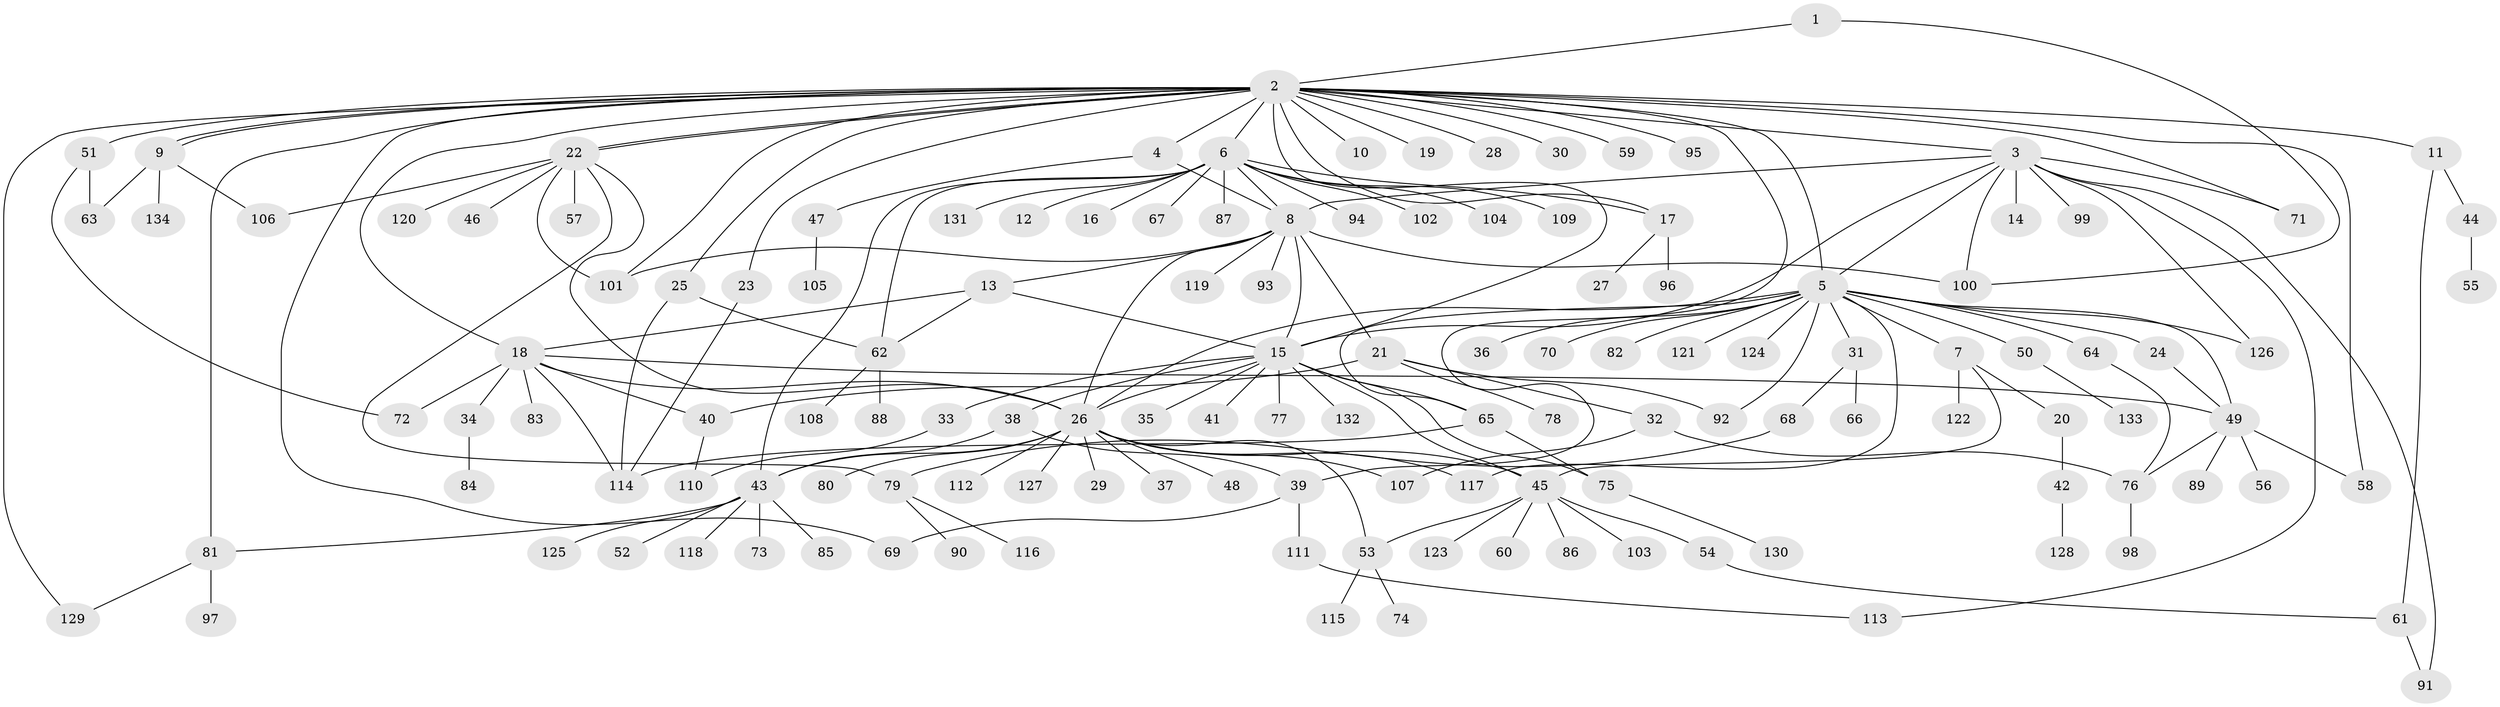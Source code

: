 // Generated by graph-tools (version 1.1) at 2025/35/03/09/25 02:35:43]
// undirected, 134 vertices, 186 edges
graph export_dot {
graph [start="1"]
  node [color=gray90,style=filled];
  1;
  2;
  3;
  4;
  5;
  6;
  7;
  8;
  9;
  10;
  11;
  12;
  13;
  14;
  15;
  16;
  17;
  18;
  19;
  20;
  21;
  22;
  23;
  24;
  25;
  26;
  27;
  28;
  29;
  30;
  31;
  32;
  33;
  34;
  35;
  36;
  37;
  38;
  39;
  40;
  41;
  42;
  43;
  44;
  45;
  46;
  47;
  48;
  49;
  50;
  51;
  52;
  53;
  54;
  55;
  56;
  57;
  58;
  59;
  60;
  61;
  62;
  63;
  64;
  65;
  66;
  67;
  68;
  69;
  70;
  71;
  72;
  73;
  74;
  75;
  76;
  77;
  78;
  79;
  80;
  81;
  82;
  83;
  84;
  85;
  86;
  87;
  88;
  89;
  90;
  91;
  92;
  93;
  94;
  95;
  96;
  97;
  98;
  99;
  100;
  101;
  102;
  103;
  104;
  105;
  106;
  107;
  108;
  109;
  110;
  111;
  112;
  113;
  114;
  115;
  116;
  117;
  118;
  119;
  120;
  121;
  122;
  123;
  124;
  125;
  126;
  127;
  128;
  129;
  130;
  131;
  132;
  133;
  134;
  1 -- 2;
  1 -- 100;
  2 -- 3;
  2 -- 4;
  2 -- 5;
  2 -- 6;
  2 -- 9;
  2 -- 9;
  2 -- 10;
  2 -- 11;
  2 -- 15;
  2 -- 17;
  2 -- 18;
  2 -- 19;
  2 -- 22;
  2 -- 22;
  2 -- 23;
  2 -- 25;
  2 -- 28;
  2 -- 30;
  2 -- 39;
  2 -- 51;
  2 -- 58;
  2 -- 59;
  2 -- 69;
  2 -- 71;
  2 -- 81;
  2 -- 95;
  2 -- 101;
  2 -- 129;
  3 -- 5;
  3 -- 8;
  3 -- 14;
  3 -- 15;
  3 -- 71;
  3 -- 91;
  3 -- 99;
  3 -- 100;
  3 -- 113;
  3 -- 126;
  4 -- 8;
  4 -- 47;
  5 -- 7;
  5 -- 24;
  5 -- 26;
  5 -- 31;
  5 -- 36;
  5 -- 49;
  5 -- 50;
  5 -- 64;
  5 -- 65;
  5 -- 70;
  5 -- 82;
  5 -- 92;
  5 -- 117;
  5 -- 121;
  5 -- 124;
  5 -- 126;
  6 -- 8;
  6 -- 12;
  6 -- 16;
  6 -- 17;
  6 -- 43;
  6 -- 62;
  6 -- 67;
  6 -- 87;
  6 -- 94;
  6 -- 102;
  6 -- 104;
  6 -- 109;
  6 -- 131;
  7 -- 20;
  7 -- 45;
  7 -- 122;
  8 -- 13;
  8 -- 15;
  8 -- 21;
  8 -- 26;
  8 -- 93;
  8 -- 100;
  8 -- 101;
  8 -- 119;
  9 -- 63;
  9 -- 106;
  9 -- 134;
  11 -- 44;
  11 -- 61;
  13 -- 15;
  13 -- 18;
  13 -- 62;
  15 -- 26;
  15 -- 33;
  15 -- 35;
  15 -- 38;
  15 -- 41;
  15 -- 45;
  15 -- 65;
  15 -- 75;
  15 -- 77;
  15 -- 132;
  17 -- 27;
  17 -- 96;
  18 -- 26;
  18 -- 34;
  18 -- 40;
  18 -- 49;
  18 -- 72;
  18 -- 83;
  18 -- 114;
  20 -- 42;
  21 -- 32;
  21 -- 40;
  21 -- 78;
  21 -- 92;
  22 -- 26;
  22 -- 46;
  22 -- 57;
  22 -- 79;
  22 -- 101;
  22 -- 106;
  22 -- 120;
  23 -- 114;
  24 -- 49;
  25 -- 62;
  25 -- 114;
  26 -- 29;
  26 -- 37;
  26 -- 43;
  26 -- 45;
  26 -- 48;
  26 -- 53;
  26 -- 80;
  26 -- 107;
  26 -- 112;
  26 -- 117;
  26 -- 127;
  31 -- 66;
  31 -- 68;
  32 -- 76;
  32 -- 107;
  33 -- 110;
  34 -- 84;
  38 -- 39;
  38 -- 43;
  39 -- 69;
  39 -- 111;
  40 -- 110;
  42 -- 128;
  43 -- 52;
  43 -- 73;
  43 -- 81;
  43 -- 85;
  43 -- 118;
  43 -- 125;
  44 -- 55;
  45 -- 53;
  45 -- 54;
  45 -- 60;
  45 -- 86;
  45 -- 103;
  45 -- 123;
  47 -- 105;
  49 -- 56;
  49 -- 58;
  49 -- 76;
  49 -- 89;
  50 -- 133;
  51 -- 63;
  51 -- 72;
  53 -- 74;
  53 -- 115;
  54 -- 61;
  61 -- 91;
  62 -- 88;
  62 -- 108;
  64 -- 76;
  65 -- 75;
  65 -- 114;
  68 -- 79;
  75 -- 130;
  76 -- 98;
  79 -- 90;
  79 -- 116;
  81 -- 97;
  81 -- 129;
  111 -- 113;
}
